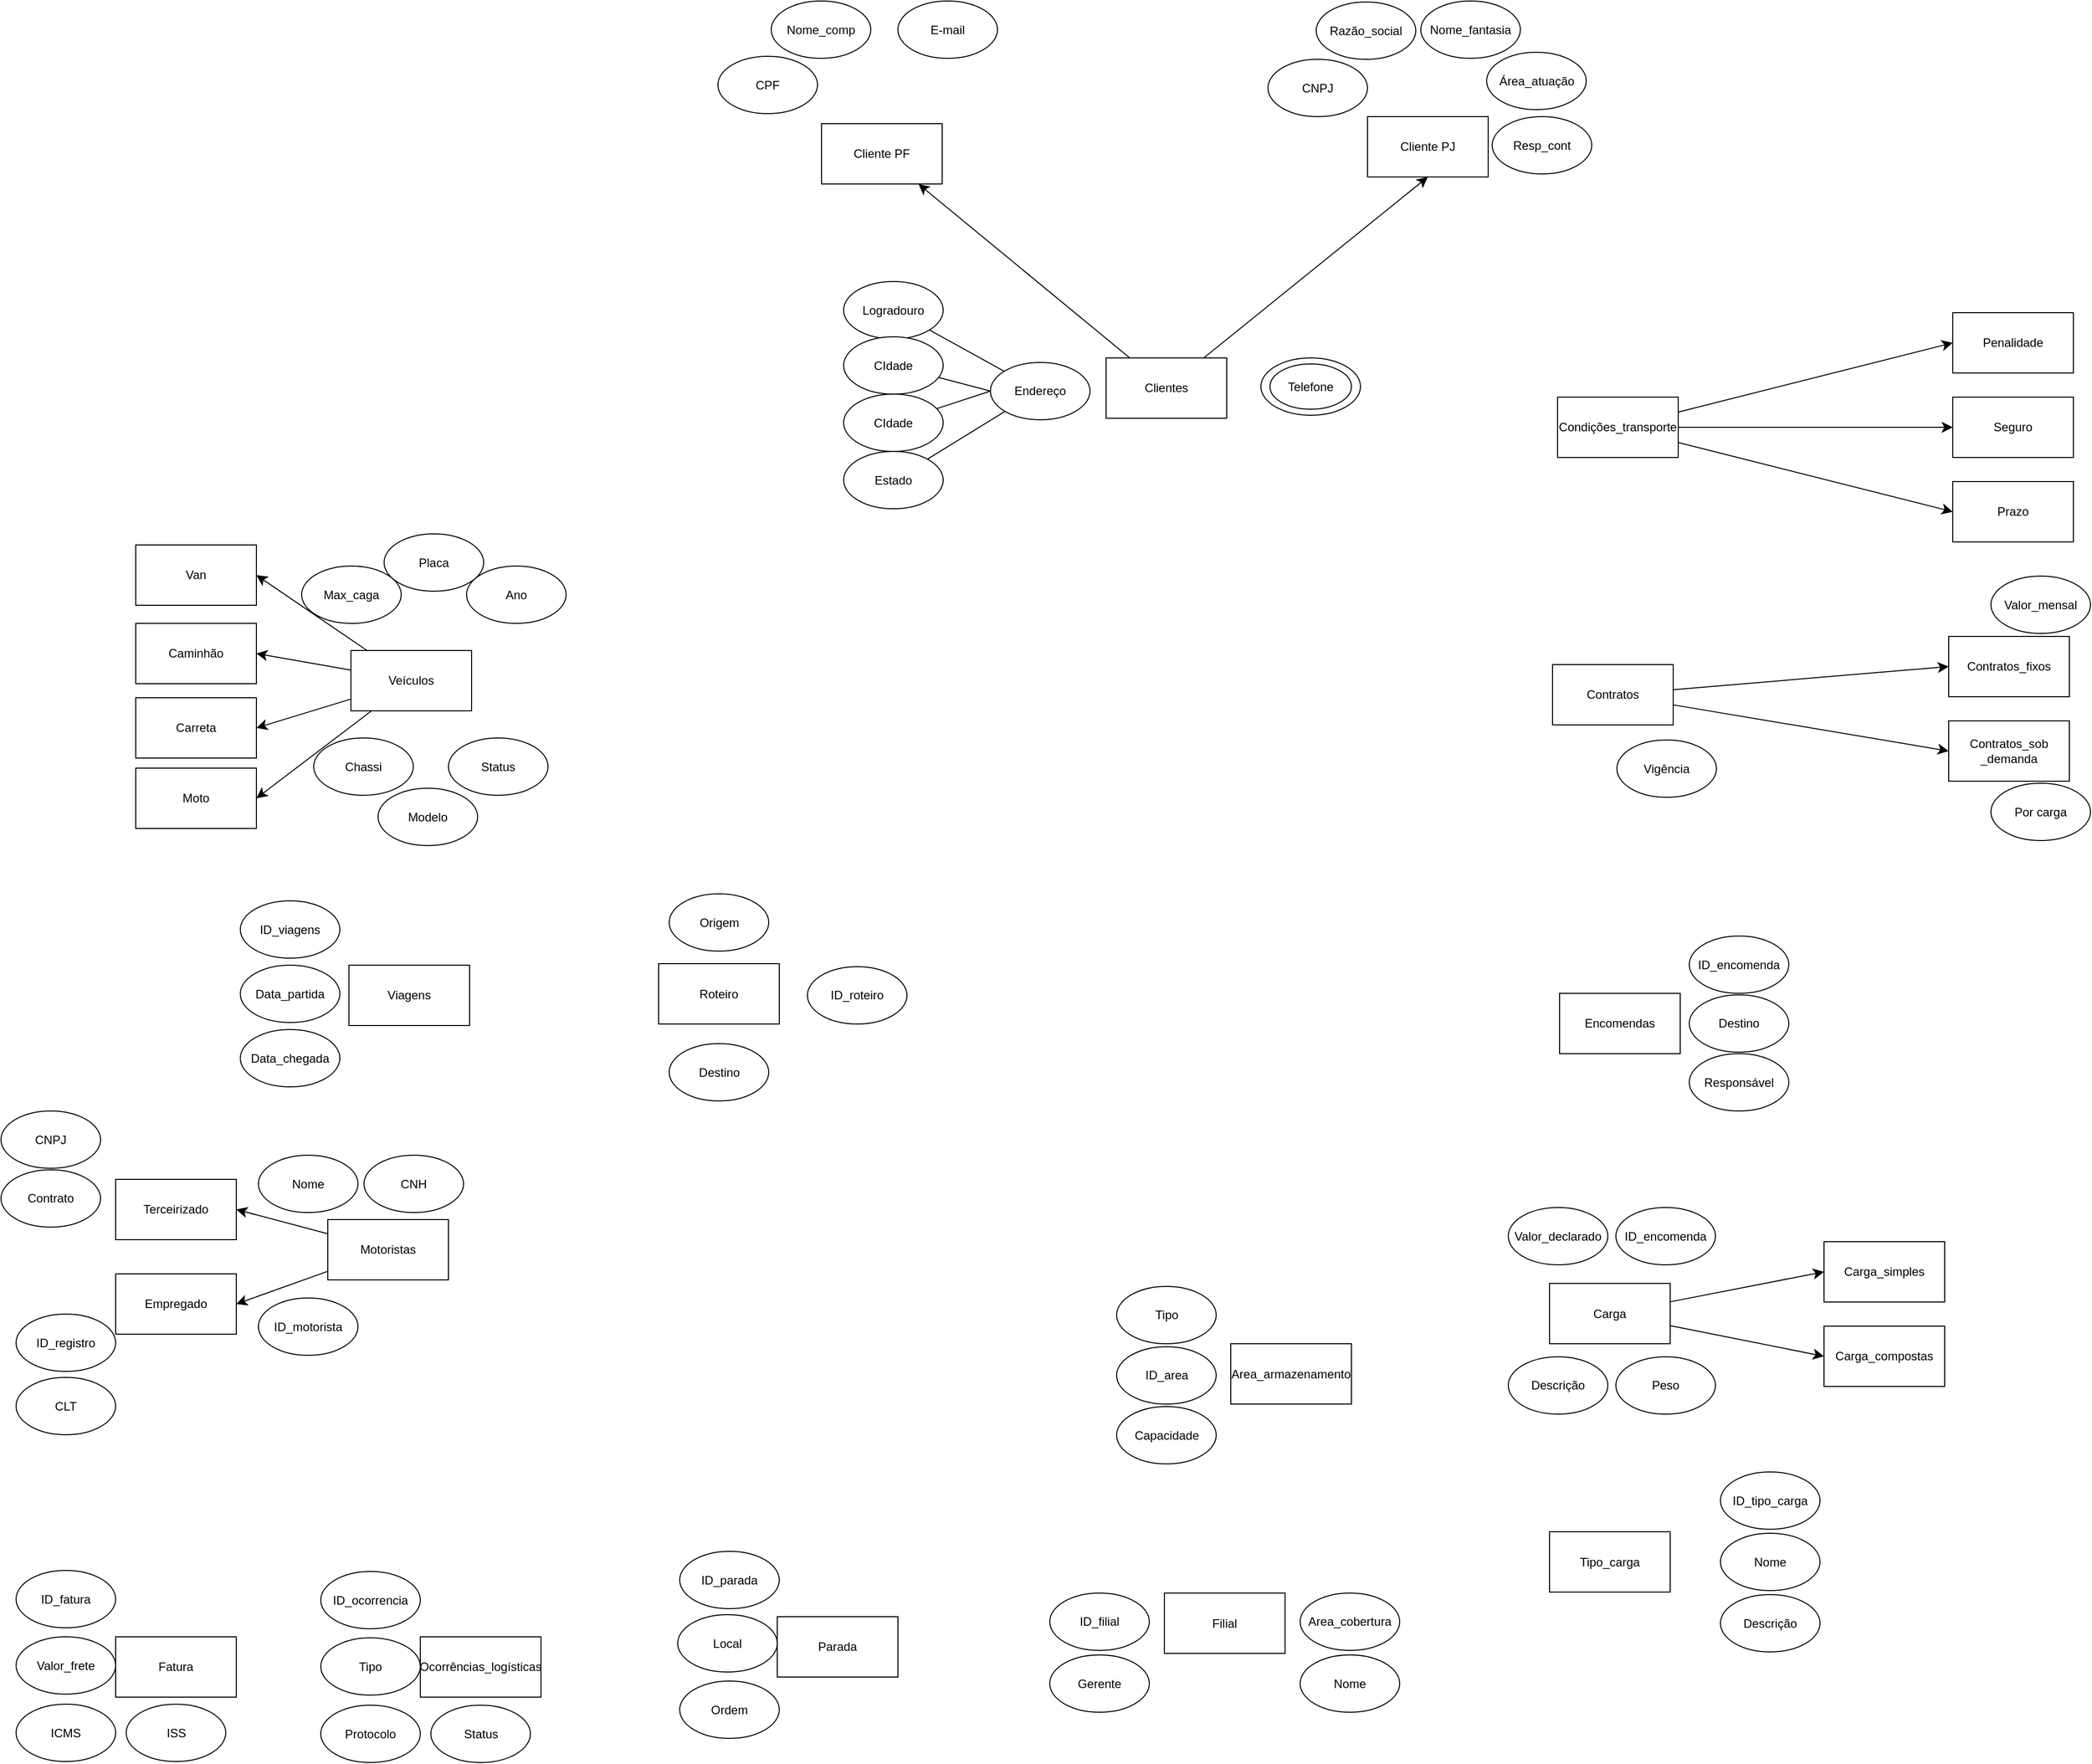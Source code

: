 <mxfile version="26.2.14">
  <diagram name="Página-1" id="iTK0nIs8eEKl5HLrY0HY">
    <mxGraphModel dx="2701" dy="1687" grid="0" gridSize="10" guides="1" tooltips="1" connect="1" arrows="1" fold="1" page="0" pageScale="1" pageWidth="827" pageHeight="1169" math="0" shadow="0">
      <root>
        <mxCell id="0" />
        <mxCell id="1" parent="0" />
        <mxCell id="TubKobpjzzUn3Yk9qgdD-2" value="Cliente PF" style="rounded=0;whiteSpace=wrap;html=1;" vertex="1" parent="1">
          <mxGeometry x="-49" y="-280" width="120" height="60" as="geometry" />
        </mxCell>
        <mxCell id="TubKobpjzzUn3Yk9qgdD-3" value="Cliente PJ" style="rounded=0;whiteSpace=wrap;html=1;" vertex="1" parent="1">
          <mxGeometry x="494" y="-287" width="120" height="60" as="geometry" />
        </mxCell>
        <mxCell id="TubKobpjzzUn3Yk9qgdD-75" style="edgeStyle=none;curved=1;rounded=0;orthogonalLoop=1;jettySize=auto;html=1;entryX=0;entryY=0.5;entryDx=0;entryDy=0;fontSize=12;startSize=8;endSize=8;" edge="1" parent="1" source="TubKobpjzzUn3Yk9qgdD-4" target="TubKobpjzzUn3Yk9qgdD-73">
          <mxGeometry relative="1" as="geometry" />
        </mxCell>
        <mxCell id="TubKobpjzzUn3Yk9qgdD-76" style="edgeStyle=none;curved=1;rounded=0;orthogonalLoop=1;jettySize=auto;html=1;entryX=0;entryY=0.5;entryDx=0;entryDy=0;fontSize=12;startSize=8;endSize=8;" edge="1" parent="1" source="TubKobpjzzUn3Yk9qgdD-4" target="TubKobpjzzUn3Yk9qgdD-74">
          <mxGeometry relative="1" as="geometry" />
        </mxCell>
        <mxCell id="TubKobpjzzUn3Yk9qgdD-4" value="Contratos" style="rounded=0;whiteSpace=wrap;html=1;" vertex="1" parent="1">
          <mxGeometry x="678" y="258" width="120" height="60" as="geometry" />
        </mxCell>
        <mxCell id="TubKobpjzzUn3Yk9qgdD-105" style="edgeStyle=none;curved=1;rounded=0;orthogonalLoop=1;jettySize=auto;html=1;entryX=1;entryY=0.5;entryDx=0;entryDy=0;fontSize=12;startSize=8;endSize=8;" edge="1" parent="1" source="TubKobpjzzUn3Yk9qgdD-5" target="TubKobpjzzUn3Yk9qgdD-103">
          <mxGeometry relative="1" as="geometry" />
        </mxCell>
        <mxCell id="TubKobpjzzUn3Yk9qgdD-106" style="edgeStyle=none;curved=1;rounded=0;orthogonalLoop=1;jettySize=auto;html=1;entryX=1;entryY=0.5;entryDx=0;entryDy=0;fontSize=12;startSize=8;endSize=8;" edge="1" parent="1" source="TubKobpjzzUn3Yk9qgdD-5" target="TubKobpjzzUn3Yk9qgdD-104">
          <mxGeometry relative="1" as="geometry" />
        </mxCell>
        <mxCell id="TubKobpjzzUn3Yk9qgdD-113" style="edgeStyle=none;curved=1;rounded=0;orthogonalLoop=1;jettySize=auto;html=1;entryX=1;entryY=0.5;entryDx=0;entryDy=0;fontSize=12;startSize=8;endSize=8;" edge="1" parent="1" source="TubKobpjzzUn3Yk9qgdD-5" target="TubKobpjzzUn3Yk9qgdD-111">
          <mxGeometry relative="1" as="geometry" />
        </mxCell>
        <mxCell id="TubKobpjzzUn3Yk9qgdD-114" style="edgeStyle=none;curved=1;rounded=0;orthogonalLoop=1;jettySize=auto;html=1;entryX=1;entryY=0.5;entryDx=0;entryDy=0;fontSize=12;startSize=8;endSize=8;" edge="1" parent="1" source="TubKobpjzzUn3Yk9qgdD-5" target="TubKobpjzzUn3Yk9qgdD-112">
          <mxGeometry relative="1" as="geometry" />
        </mxCell>
        <mxCell id="TubKobpjzzUn3Yk9qgdD-5" value="Veículos" style="rounded=0;whiteSpace=wrap;html=1;" vertex="1" parent="1">
          <mxGeometry x="-517" y="244" width="120" height="60" as="geometry" />
        </mxCell>
        <mxCell id="TubKobpjzzUn3Yk9qgdD-109" style="edgeStyle=none;curved=1;rounded=0;orthogonalLoop=1;jettySize=auto;html=1;entryX=1;entryY=0.5;entryDx=0;entryDy=0;fontSize=12;startSize=8;endSize=8;" edge="1" parent="1" source="TubKobpjzzUn3Yk9qgdD-6" target="TubKobpjzzUn3Yk9qgdD-108">
          <mxGeometry relative="1" as="geometry" />
        </mxCell>
        <mxCell id="TubKobpjzzUn3Yk9qgdD-110" style="edgeStyle=none;curved=1;rounded=0;orthogonalLoop=1;jettySize=auto;html=1;entryX=1;entryY=0.5;entryDx=0;entryDy=0;fontSize=12;startSize=8;endSize=8;" edge="1" parent="1" source="TubKobpjzzUn3Yk9qgdD-6" target="TubKobpjzzUn3Yk9qgdD-107">
          <mxGeometry relative="1" as="geometry" />
        </mxCell>
        <mxCell id="TubKobpjzzUn3Yk9qgdD-6" value="Motoristas" style="rounded=0;whiteSpace=wrap;html=1;" vertex="1" parent="1">
          <mxGeometry x="-540" y="810" width="120" height="60" as="geometry" />
        </mxCell>
        <mxCell id="TubKobpjzzUn3Yk9qgdD-7" value="Viagens" style="rounded=0;whiteSpace=wrap;html=1;" vertex="1" parent="1">
          <mxGeometry x="-519" y="557" width="120" height="60" as="geometry" />
        </mxCell>
        <mxCell id="TubKobpjzzUn3Yk9qgdD-8" value="Filial" style="rounded=0;whiteSpace=wrap;html=1;" vertex="1" parent="1">
          <mxGeometry x="292" y="1181.5" width="120" height="60" as="geometry" />
        </mxCell>
        <mxCell id="TubKobpjzzUn3Yk9qgdD-10" value="Fatura" style="rounded=0;whiteSpace=wrap;html=1;" vertex="1" parent="1">
          <mxGeometry x="-751" y="1225" width="120" height="60" as="geometry" />
        </mxCell>
        <mxCell id="TubKobpjzzUn3Yk9qgdD-11" value="Ocorrências_logísticas" style="rounded=0;whiteSpace=wrap;html=1;" vertex="1" parent="1">
          <mxGeometry x="-448" y="1225" width="120" height="60" as="geometry" />
        </mxCell>
        <mxCell id="TubKobpjzzUn3Yk9qgdD-12" value="Parada" style="rounded=0;whiteSpace=wrap;html=1;" vertex="1" parent="1">
          <mxGeometry x="-93" y="1205" width="120" height="60" as="geometry" />
        </mxCell>
        <mxCell id="TubKobpjzzUn3Yk9qgdD-13" value="Endereço" style="ellipse;whiteSpace=wrap;html=1;" vertex="1" parent="1">
          <mxGeometry x="119" y="-42.5" width="99" height="57" as="geometry" />
        </mxCell>
        <mxCell id="TubKobpjzzUn3Yk9qgdD-14" value="E-mail" style="ellipse;whiteSpace=wrap;html=1;" vertex="1" parent="1">
          <mxGeometry x="27" y="-402" width="99" height="57" as="geometry" />
        </mxCell>
        <mxCell id="TubKobpjzzUn3Yk9qgdD-17" value="Nome_comp" style="ellipse;whiteSpace=wrap;html=1;" vertex="1" parent="1">
          <mxGeometry x="-99" y="-402" width="99" height="57" as="geometry" />
        </mxCell>
        <mxCell id="TubKobpjzzUn3Yk9qgdD-18" value="CPF" style="ellipse;whiteSpace=wrap;html=1;" vertex="1" parent="1">
          <mxGeometry x="-152" y="-347" width="99" height="57" as="geometry" />
        </mxCell>
        <mxCell id="TubKobpjzzUn3Yk9qgdD-23" style="rounded=0;orthogonalLoop=1;jettySize=auto;html=1;fontSize=12;startSize=8;endSize=8;endArrow=none;startFill=0;" edge="1" parent="1" source="TubKobpjzzUn3Yk9qgdD-19" target="TubKobpjzzUn3Yk9qgdD-13">
          <mxGeometry relative="1" as="geometry" />
        </mxCell>
        <mxCell id="TubKobpjzzUn3Yk9qgdD-19" value="Logradouro" style="ellipse;whiteSpace=wrap;html=1;" vertex="1" parent="1">
          <mxGeometry x="-27" y="-123" width="99" height="57" as="geometry" />
        </mxCell>
        <mxCell id="TubKobpjzzUn3Yk9qgdD-24" style="rounded=0;orthogonalLoop=1;jettySize=auto;html=1;entryX=0;entryY=0.5;entryDx=0;entryDy=0;fontSize=12;startSize=8;endSize=8;endArrow=none;startFill=0;" edge="1" parent="1" source="TubKobpjzzUn3Yk9qgdD-20" target="TubKobpjzzUn3Yk9qgdD-13">
          <mxGeometry relative="1" as="geometry" />
        </mxCell>
        <mxCell id="TubKobpjzzUn3Yk9qgdD-20" value="CIdade" style="ellipse;whiteSpace=wrap;html=1;" vertex="1" parent="1">
          <mxGeometry x="-27" y="-68" width="99" height="57" as="geometry" />
        </mxCell>
        <mxCell id="TubKobpjzzUn3Yk9qgdD-25" style="rounded=0;orthogonalLoop=1;jettySize=auto;html=1;entryX=0;entryY=0.5;entryDx=0;entryDy=0;fontSize=12;startSize=8;endSize=8;endArrow=none;startFill=0;" edge="1" parent="1" source="TubKobpjzzUn3Yk9qgdD-21" target="TubKobpjzzUn3Yk9qgdD-13">
          <mxGeometry relative="1" as="geometry" />
        </mxCell>
        <mxCell id="TubKobpjzzUn3Yk9qgdD-21" value="CIdade" style="ellipse;whiteSpace=wrap;html=1;" vertex="1" parent="1">
          <mxGeometry x="-27" y="-11" width="99" height="57" as="geometry" />
        </mxCell>
        <mxCell id="TubKobpjzzUn3Yk9qgdD-26" style="rounded=0;orthogonalLoop=1;jettySize=auto;html=1;entryX=0;entryY=1;entryDx=0;entryDy=0;fontSize=12;startSize=8;endSize=8;endArrow=none;startFill=0;" edge="1" parent="1" source="TubKobpjzzUn3Yk9qgdD-22" target="TubKobpjzzUn3Yk9qgdD-13">
          <mxGeometry relative="1" as="geometry" />
        </mxCell>
        <mxCell id="TubKobpjzzUn3Yk9qgdD-22" value="Estado" style="ellipse;whiteSpace=wrap;html=1;" vertex="1" parent="1">
          <mxGeometry x="-27" y="46" width="99" height="57" as="geometry" />
        </mxCell>
        <mxCell id="TubKobpjzzUn3Yk9qgdD-27" value="CNPJ" style="ellipse;whiteSpace=wrap;html=1;" vertex="1" parent="1">
          <mxGeometry x="395" y="-344" width="99" height="57" as="geometry" />
        </mxCell>
        <mxCell id="TubKobpjzzUn3Yk9qgdD-28" value="Razão_social" style="ellipse;whiteSpace=wrap;html=1;" vertex="1" parent="1">
          <mxGeometry x="443" y="-401" width="99" height="57" as="geometry" />
        </mxCell>
        <mxCell id="TubKobpjzzUn3Yk9qgdD-29" value="Nome_fantasia" style="ellipse;whiteSpace=wrap;html=1;" vertex="1" parent="1">
          <mxGeometry x="547" y="-402" width="99" height="57" as="geometry" />
        </mxCell>
        <mxCell id="TubKobpjzzUn3Yk9qgdD-30" value="Área_atuação" style="ellipse;whiteSpace=wrap;html=1;" vertex="1" parent="1">
          <mxGeometry x="612.5" y="-351" width="99" height="57" as="geometry" />
        </mxCell>
        <mxCell id="TubKobpjzzUn3Yk9qgdD-34" value="Encomendas" style="rounded=0;whiteSpace=wrap;html=1;" vertex="1" parent="1">
          <mxGeometry x="685" y="585" width="120" height="60" as="geometry" />
        </mxCell>
        <mxCell id="TubKobpjzzUn3Yk9qgdD-35" value="" style="ellipse;whiteSpace=wrap;html=1;" vertex="1" parent="1">
          <mxGeometry x="388" y="-47" width="99" height="57" as="geometry" />
        </mxCell>
        <mxCell id="TubKobpjzzUn3Yk9qgdD-36" value="Telefone" style="ellipse;whiteSpace=wrap;html=1;" vertex="1" parent="1">
          <mxGeometry x="397" y="-41" width="81" height="45" as="geometry" />
        </mxCell>
        <mxCell id="TubKobpjzzUn3Yk9qgdD-53" style="edgeStyle=none;curved=1;rounded=0;orthogonalLoop=1;jettySize=auto;html=1;fontSize=12;startSize=8;endSize=8;" edge="1" parent="1" source="TubKobpjzzUn3Yk9qgdD-52" target="TubKobpjzzUn3Yk9qgdD-2">
          <mxGeometry relative="1" as="geometry" />
        </mxCell>
        <mxCell id="TubKobpjzzUn3Yk9qgdD-54" style="edgeStyle=none;curved=1;rounded=0;orthogonalLoop=1;jettySize=auto;html=1;entryX=0.5;entryY=1;entryDx=0;entryDy=0;fontSize=12;startSize=8;endSize=8;" edge="1" parent="1" source="TubKobpjzzUn3Yk9qgdD-52" target="TubKobpjzzUn3Yk9qgdD-3">
          <mxGeometry relative="1" as="geometry" />
        </mxCell>
        <mxCell id="TubKobpjzzUn3Yk9qgdD-52" value="Clientes" style="rounded=0;whiteSpace=wrap;html=1;" vertex="1" parent="1">
          <mxGeometry x="234" y="-47" width="120" height="60" as="geometry" />
        </mxCell>
        <mxCell id="TubKobpjzzUn3Yk9qgdD-55" value="Resp_cont" style="ellipse;whiteSpace=wrap;html=1;" vertex="1" parent="1">
          <mxGeometry x="618" y="-287" width="99" height="57" as="geometry" />
        </mxCell>
        <mxCell id="TubKobpjzzUn3Yk9qgdD-64" value="Vigência" style="ellipse;whiteSpace=wrap;html=1;" vertex="1" parent="1">
          <mxGeometry x="742" y="333" width="99" height="57" as="geometry" />
        </mxCell>
        <mxCell id="TubKobpjzzUn3Yk9qgdD-65" value="Valor_mensal" style="ellipse;whiteSpace=wrap;html=1;" vertex="1" parent="1">
          <mxGeometry x="1114" y="170" width="99" height="57" as="geometry" />
        </mxCell>
        <mxCell id="TubKobpjzzUn3Yk9qgdD-115" style="edgeStyle=none;curved=1;rounded=0;orthogonalLoop=1;jettySize=auto;html=1;entryX=0;entryY=0.5;entryDx=0;entryDy=0;fontSize=12;startSize=8;endSize=8;" edge="1" parent="1" source="TubKobpjzzUn3Yk9qgdD-68" target="TubKobpjzzUn3Yk9qgdD-89">
          <mxGeometry relative="1" as="geometry" />
        </mxCell>
        <mxCell id="TubKobpjzzUn3Yk9qgdD-116" style="edgeStyle=none;curved=1;rounded=0;orthogonalLoop=1;jettySize=auto;html=1;entryX=0;entryY=0.5;entryDx=0;entryDy=0;fontSize=12;startSize=8;endSize=8;" edge="1" parent="1" source="TubKobpjzzUn3Yk9qgdD-68" target="TubKobpjzzUn3Yk9qgdD-90">
          <mxGeometry relative="1" as="geometry" />
        </mxCell>
        <mxCell id="TubKobpjzzUn3Yk9qgdD-68" value="Carga" style="rounded=0;whiteSpace=wrap;html=1;" vertex="1" parent="1">
          <mxGeometry x="675" y="873.5" width="120" height="60" as="geometry" />
        </mxCell>
        <mxCell id="TubKobpjzzUn3Yk9qgdD-70" value="Descrição" style="ellipse;whiteSpace=wrap;html=1;" vertex="1" parent="1">
          <mxGeometry x="634" y="946.5" width="99" height="57" as="geometry" />
        </mxCell>
        <mxCell id="TubKobpjzzUn3Yk9qgdD-71" value="ID_encomenda" style="ellipse;whiteSpace=wrap;html=1;" vertex="1" parent="1">
          <mxGeometry x="741" y="798" width="99" height="57" as="geometry" />
        </mxCell>
        <mxCell id="TubKobpjzzUn3Yk9qgdD-72" value="Peso" style="ellipse;whiteSpace=wrap;html=1;" vertex="1" parent="1">
          <mxGeometry x="741" y="946.5" width="99" height="57" as="geometry" />
        </mxCell>
        <mxCell id="TubKobpjzzUn3Yk9qgdD-73" value="Contratos_fixos" style="rounded=0;whiteSpace=wrap;html=1;" vertex="1" parent="1">
          <mxGeometry x="1072" y="230" width="120" height="60" as="geometry" />
        </mxCell>
        <mxCell id="TubKobpjzzUn3Yk9qgdD-74" value="Contratos_sob&lt;div&gt;_demanda&lt;/div&gt;" style="rounded=0;whiteSpace=wrap;html=1;" vertex="1" parent="1">
          <mxGeometry x="1072" y="314" width="120" height="60" as="geometry" />
        </mxCell>
        <mxCell id="TubKobpjzzUn3Yk9qgdD-77" value="Por carga" style="ellipse;whiteSpace=wrap;html=1;" vertex="1" parent="1">
          <mxGeometry x="1114" y="376" width="99" height="57" as="geometry" />
        </mxCell>
        <mxCell id="TubKobpjzzUn3Yk9qgdD-85" style="edgeStyle=none;curved=1;rounded=0;orthogonalLoop=1;jettySize=auto;html=1;entryX=0;entryY=0.5;entryDx=0;entryDy=0;fontSize=12;startSize=8;endSize=8;" edge="1" parent="1" source="TubKobpjzzUn3Yk9qgdD-78" target="TubKobpjzzUn3Yk9qgdD-83">
          <mxGeometry relative="1" as="geometry" />
        </mxCell>
        <mxCell id="TubKobpjzzUn3Yk9qgdD-86" style="edgeStyle=none;curved=1;rounded=0;orthogonalLoop=1;jettySize=auto;html=1;fontSize=12;startSize=8;endSize=8;" edge="1" parent="1" source="TubKobpjzzUn3Yk9qgdD-78" target="TubKobpjzzUn3Yk9qgdD-81">
          <mxGeometry relative="1" as="geometry" />
        </mxCell>
        <mxCell id="TubKobpjzzUn3Yk9qgdD-87" style="edgeStyle=none;curved=1;rounded=0;orthogonalLoop=1;jettySize=auto;html=1;entryX=0;entryY=0.5;entryDx=0;entryDy=0;fontSize=12;startSize=8;endSize=8;" edge="1" parent="1" source="TubKobpjzzUn3Yk9qgdD-78" target="TubKobpjzzUn3Yk9qgdD-82">
          <mxGeometry relative="1" as="geometry" />
        </mxCell>
        <mxCell id="TubKobpjzzUn3Yk9qgdD-78" value="Condições_transporte" style="rounded=0;whiteSpace=wrap;html=1;" vertex="1" parent="1">
          <mxGeometry x="683" y="-8" width="120" height="60" as="geometry" />
        </mxCell>
        <mxCell id="TubKobpjzzUn3Yk9qgdD-81" value="Seguro" style="rounded=0;whiteSpace=wrap;html=1;" vertex="1" parent="1">
          <mxGeometry x="1076" y="-8" width="120" height="60" as="geometry" />
        </mxCell>
        <mxCell id="TubKobpjzzUn3Yk9qgdD-82" value="Prazo" style="rounded=0;whiteSpace=wrap;html=1;" vertex="1" parent="1">
          <mxGeometry x="1076" y="76" width="120" height="60" as="geometry" />
        </mxCell>
        <mxCell id="TubKobpjzzUn3Yk9qgdD-83" value="Penalidade" style="rounded=0;whiteSpace=wrap;html=1;" vertex="1" parent="1">
          <mxGeometry x="1076" y="-92" width="120" height="60" as="geometry" />
        </mxCell>
        <mxCell id="TubKobpjzzUn3Yk9qgdD-84" style="edgeStyle=none;curved=1;rounded=0;orthogonalLoop=1;jettySize=auto;html=1;exitX=1;exitY=1;exitDx=0;exitDy=0;fontSize=12;startSize=8;endSize=8;" edge="1" parent="1" source="TubKobpjzzUn3Yk9qgdD-72" target="TubKobpjzzUn3Yk9qgdD-72">
          <mxGeometry relative="1" as="geometry" />
        </mxCell>
        <mxCell id="TubKobpjzzUn3Yk9qgdD-88" value="Valor_declarado" style="ellipse;whiteSpace=wrap;html=1;" vertex="1" parent="1">
          <mxGeometry x="634" y="798" width="99" height="57" as="geometry" />
        </mxCell>
        <mxCell id="TubKobpjzzUn3Yk9qgdD-89" value="Carga_simples" style="rounded=0;whiteSpace=wrap;html=1;" vertex="1" parent="1">
          <mxGeometry x="948" y="832" width="120" height="60" as="geometry" />
        </mxCell>
        <mxCell id="TubKobpjzzUn3Yk9qgdD-90" value="Carga_compostas" style="rounded=0;whiteSpace=wrap;html=1;" vertex="1" parent="1">
          <mxGeometry x="948" y="916" width="120" height="60" as="geometry" />
        </mxCell>
        <mxCell id="TubKobpjzzUn3Yk9qgdD-92" value="ID_tipo_carga" style="ellipse;whiteSpace=wrap;html=1;" vertex="1" parent="1">
          <mxGeometry x="845" y="1061" width="99" height="57" as="geometry" />
        </mxCell>
        <mxCell id="TubKobpjzzUn3Yk9qgdD-94" value="Tipo_carga" style="rounded=0;whiteSpace=wrap;html=1;" vertex="1" parent="1">
          <mxGeometry x="675" y="1120.5" width="120" height="60" as="geometry" />
        </mxCell>
        <mxCell id="TubKobpjzzUn3Yk9qgdD-101" value="Nome" style="ellipse;whiteSpace=wrap;html=1;" vertex="1" parent="1">
          <mxGeometry x="845" y="1122" width="99" height="57" as="geometry" />
        </mxCell>
        <mxCell id="TubKobpjzzUn3Yk9qgdD-102" value="Descrição" style="ellipse;whiteSpace=wrap;html=1;" vertex="1" parent="1">
          <mxGeometry x="845" y="1183" width="99" height="57" as="geometry" />
        </mxCell>
        <mxCell id="TubKobpjzzUn3Yk9qgdD-103" value="Caminhão" style="rounded=0;whiteSpace=wrap;html=1;" vertex="1" parent="1">
          <mxGeometry x="-731" y="217" width="120" height="60" as="geometry" />
        </mxCell>
        <mxCell id="TubKobpjzzUn3Yk9qgdD-104" value="Van" style="rounded=0;whiteSpace=wrap;html=1;" vertex="1" parent="1">
          <mxGeometry x="-731" y="139" width="120" height="60" as="geometry" />
        </mxCell>
        <mxCell id="TubKobpjzzUn3Yk9qgdD-107" value="Empregado" style="rounded=0;whiteSpace=wrap;html=1;" vertex="1" parent="1">
          <mxGeometry x="-751" y="864" width="120" height="60" as="geometry" />
        </mxCell>
        <mxCell id="TubKobpjzzUn3Yk9qgdD-108" value="Terceirizado" style="rounded=0;whiteSpace=wrap;html=1;" vertex="1" parent="1">
          <mxGeometry x="-751" y="770" width="120" height="60" as="geometry" />
        </mxCell>
        <mxCell id="TubKobpjzzUn3Yk9qgdD-111" value="Carreta" style="rounded=0;whiteSpace=wrap;html=1;" vertex="1" parent="1">
          <mxGeometry x="-731" y="291" width="120" height="60" as="geometry" />
        </mxCell>
        <mxCell id="TubKobpjzzUn3Yk9qgdD-112" value="Moto" style="rounded=0;whiteSpace=wrap;html=1;" vertex="1" parent="1">
          <mxGeometry x="-731" y="361" width="120" height="60" as="geometry" />
        </mxCell>
        <mxCell id="TubKobpjzzUn3Yk9qgdD-122" value="ID_encomenda" style="ellipse;whiteSpace=wrap;html=1;" vertex="1" parent="1">
          <mxGeometry x="814" y="528" width="99" height="57" as="geometry" />
        </mxCell>
        <mxCell id="TubKobpjzzUn3Yk9qgdD-123" value="Destino" style="ellipse;whiteSpace=wrap;html=1;" vertex="1" parent="1">
          <mxGeometry x="814" y="586.5" width="99" height="57" as="geometry" />
        </mxCell>
        <mxCell id="TubKobpjzzUn3Yk9qgdD-125" value="Responsável" style="ellipse;whiteSpace=wrap;html=1;" vertex="1" parent="1">
          <mxGeometry x="814" y="645" width="99" height="57" as="geometry" />
        </mxCell>
        <mxCell id="TubKobpjzzUn3Yk9qgdD-129" value="Placa" style="ellipse;whiteSpace=wrap;html=1;" vertex="1" parent="1">
          <mxGeometry x="-484" y="128" width="99" height="57" as="geometry" />
        </mxCell>
        <mxCell id="TubKobpjzzUn3Yk9qgdD-131" value="Chassi" style="ellipse;whiteSpace=wrap;html=1;" vertex="1" parent="1">
          <mxGeometry x="-554" y="331" width="99" height="57" as="geometry" />
        </mxCell>
        <mxCell id="TubKobpjzzUn3Yk9qgdD-133" value="Ano" style="ellipse;whiteSpace=wrap;html=1;" vertex="1" parent="1">
          <mxGeometry x="-402" y="160" width="99" height="57" as="geometry" />
        </mxCell>
        <mxCell id="TubKobpjzzUn3Yk9qgdD-135" value="Modelo" style="ellipse;whiteSpace=wrap;html=1;" vertex="1" parent="1">
          <mxGeometry x="-490" y="381" width="99" height="57" as="geometry" />
        </mxCell>
        <mxCell id="TubKobpjzzUn3Yk9qgdD-146" value="Max_caga" style="ellipse;whiteSpace=wrap;html=1;" vertex="1" parent="1">
          <mxGeometry x="-566" y="160" width="99" height="57" as="geometry" />
        </mxCell>
        <mxCell id="TubKobpjzzUn3Yk9qgdD-148" value="Status" style="ellipse;whiteSpace=wrap;html=1;" vertex="1" parent="1">
          <mxGeometry x="-420" y="331" width="99" height="57" as="geometry" />
        </mxCell>
        <mxCell id="TubKobpjzzUn3Yk9qgdD-150" value="CLT" style="ellipse;whiteSpace=wrap;html=1;" vertex="1" parent="1">
          <mxGeometry x="-850" y="967" width="99" height="57" as="geometry" />
        </mxCell>
        <mxCell id="TubKobpjzzUn3Yk9qgdD-151" value="ID_registro" style="ellipse;whiteSpace=wrap;html=1;" vertex="1" parent="1">
          <mxGeometry x="-850" y="904" width="99" height="57" as="geometry" />
        </mxCell>
        <mxCell id="TubKobpjzzUn3Yk9qgdD-152" value="CNPJ" style="ellipse;whiteSpace=wrap;html=1;" vertex="1" parent="1">
          <mxGeometry x="-865" y="702" width="99" height="57" as="geometry" />
        </mxCell>
        <mxCell id="TubKobpjzzUn3Yk9qgdD-153" value="Contrato" style="ellipse;whiteSpace=wrap;html=1;" vertex="1" parent="1">
          <mxGeometry x="-865" y="760.5" width="99" height="57" as="geometry" />
        </mxCell>
        <mxCell id="TubKobpjzzUn3Yk9qgdD-155" value="CNH" style="ellipse;whiteSpace=wrap;html=1;" vertex="1" parent="1">
          <mxGeometry x="-504" y="746" width="99" height="57" as="geometry" />
        </mxCell>
        <mxCell id="TubKobpjzzUn3Yk9qgdD-156" value="ID_motorista" style="ellipse;whiteSpace=wrap;html=1;" vertex="1" parent="1">
          <mxGeometry x="-609" y="888" width="99" height="57" as="geometry" />
        </mxCell>
        <mxCell id="TubKobpjzzUn3Yk9qgdD-157" value="Nome&lt;span style=&quot;color: rgba(0, 0, 0, 0); font-family: monospace; font-size: 0px; text-align: start; text-wrap-mode: nowrap;&quot;&gt;%3CmxGraphModel%3E%3Croot%3E%3CmxCell%20id%3D%220%22%2F%3E%3CmxCell%20id%3D%221%22%20parent%3D%220%22%2F%3E%3CmxCell%20id%3D%222%22%20value%3D%22CLT%22%20style%3D%22ellipse%3BwhiteSpace%3Dwrap%3Bhtml%3D1%3B%22%20vertex%3D%221%22%20parent%3D%221%22%3E%3CmxGeometry%20x%3D%22-746%22%20y%3D%22702%22%20width%3D%2299%22%20height%3D%2257%22%20as%3D%22geometry%22%2F%3E%3C%2FmxCell%3E%3C%2Froot%3E%3C%2FmxGraphModel%3E&lt;/span&gt;" style="ellipse;whiteSpace=wrap;html=1;" vertex="1" parent="1">
          <mxGeometry x="-609" y="746" width="99" height="57" as="geometry" />
        </mxCell>
        <mxCell id="TubKobpjzzUn3Yk9qgdD-158" value="ID_viagens" style="ellipse;whiteSpace=wrap;html=1;" vertex="1" parent="1">
          <mxGeometry x="-627" y="493" width="99" height="57" as="geometry" />
        </mxCell>
        <mxCell id="TubKobpjzzUn3Yk9qgdD-159" value="Data_partida" style="ellipse;whiteSpace=wrap;html=1;" vertex="1" parent="1">
          <mxGeometry x="-627" y="557" width="99" height="57" as="geometry" />
        </mxCell>
        <mxCell id="TubKobpjzzUn3Yk9qgdD-160" value="Data_chegada" style="ellipse;whiteSpace=wrap;html=1;" vertex="1" parent="1">
          <mxGeometry x="-627" y="621" width="99" height="57" as="geometry" />
        </mxCell>
        <mxCell id="TubKobpjzzUn3Yk9qgdD-161" value="Roteiro" style="rounded=0;whiteSpace=wrap;html=1;" vertex="1" parent="1">
          <mxGeometry x="-211" y="555.5" width="120" height="60" as="geometry" />
        </mxCell>
        <mxCell id="TubKobpjzzUn3Yk9qgdD-162" value="ID_roteiro" style="ellipse;whiteSpace=wrap;html=1;" vertex="1" parent="1">
          <mxGeometry x="-63" y="558.5" width="99" height="57" as="geometry" />
        </mxCell>
        <mxCell id="TubKobpjzzUn3Yk9qgdD-163" value="Origem" style="ellipse;whiteSpace=wrap;html=1;" vertex="1" parent="1">
          <mxGeometry x="-200.5" y="486" width="99" height="57" as="geometry" />
        </mxCell>
        <mxCell id="TubKobpjzzUn3Yk9qgdD-164" value="Destino" style="ellipse;whiteSpace=wrap;html=1;" vertex="1" parent="1">
          <mxGeometry x="-200.5" y="635" width="99" height="57" as="geometry" />
        </mxCell>
        <mxCell id="TubKobpjzzUn3Yk9qgdD-165" value="Area_cobertura" style="ellipse;whiteSpace=wrap;html=1;" vertex="1" parent="1">
          <mxGeometry x="427" y="1181.5" width="99" height="57" as="geometry" />
        </mxCell>
        <mxCell id="TubKobpjzzUn3Yk9qgdD-166" value="Gerente" style="ellipse;whiteSpace=wrap;html=1;" vertex="1" parent="1">
          <mxGeometry x="178" y="1243" width="99" height="57" as="geometry" />
        </mxCell>
        <mxCell id="TubKobpjzzUn3Yk9qgdD-167" value="Nome" style="ellipse;whiteSpace=wrap;html=1;" vertex="1" parent="1">
          <mxGeometry x="427" y="1243" width="99" height="57" as="geometry" />
        </mxCell>
        <mxCell id="TubKobpjzzUn3Yk9qgdD-168" value="ID_filial" style="ellipse;whiteSpace=wrap;html=1;" vertex="1" parent="1">
          <mxGeometry x="178" y="1181.5" width="99" height="57" as="geometry" />
        </mxCell>
        <mxCell id="TubKobpjzzUn3Yk9qgdD-170" value="ICMS" style="ellipse;whiteSpace=wrap;html=1;" vertex="1" parent="1">
          <mxGeometry x="-850" y="1292" width="99" height="57" as="geometry" />
        </mxCell>
        <mxCell id="TubKobpjzzUn3Yk9qgdD-172" value="Ordem" style="ellipse;whiteSpace=wrap;html=1;" vertex="1" parent="1">
          <mxGeometry x="-190" y="1269" width="99" height="57" as="geometry" />
        </mxCell>
        <mxCell id="TubKobpjzzUn3Yk9qgdD-174" value="Area_armazenamento" style="rounded=0;whiteSpace=wrap;html=1;" vertex="1" parent="1">
          <mxGeometry x="358" y="933.5" width="120" height="60" as="geometry" />
        </mxCell>
        <mxCell id="TubKobpjzzUn3Yk9qgdD-176" value="ID_area" style="ellipse;whiteSpace=wrap;html=1;" vertex="1" parent="1">
          <mxGeometry x="244.5" y="936.5" width="99" height="57" as="geometry" />
        </mxCell>
        <mxCell id="TubKobpjzzUn3Yk9qgdD-177" value="Tipo" style="ellipse;whiteSpace=wrap;html=1;" vertex="1" parent="1">
          <mxGeometry x="244.5" y="876.5" width="99" height="57" as="geometry" />
        </mxCell>
        <mxCell id="TubKobpjzzUn3Yk9qgdD-178" value="Capacidade" style="ellipse;whiteSpace=wrap;html=1;" vertex="1" parent="1">
          <mxGeometry x="244.5" y="996" width="99" height="57" as="geometry" />
        </mxCell>
        <mxCell id="TubKobpjzzUn3Yk9qgdD-180" value="Valor_frete" style="ellipse;whiteSpace=wrap;html=1;" vertex="1" parent="1">
          <mxGeometry x="-850" y="1225" width="99" height="57" as="geometry" />
        </mxCell>
        <mxCell id="TubKobpjzzUn3Yk9qgdD-181" value="ISS" style="ellipse;whiteSpace=wrap;html=1;" vertex="1" parent="1">
          <mxGeometry x="-740.5" y="1292" width="99" height="57" as="geometry" />
        </mxCell>
        <mxCell id="TubKobpjzzUn3Yk9qgdD-182" value="ID_fatura" style="ellipse;whiteSpace=wrap;html=1;" vertex="1" parent="1">
          <mxGeometry x="-850" y="1159" width="99" height="57" as="geometry" />
        </mxCell>
        <mxCell id="TubKobpjzzUn3Yk9qgdD-184" value="Protocolo" style="ellipse;whiteSpace=wrap;html=1;" vertex="1" parent="1">
          <mxGeometry x="-547" y="1293" width="99" height="57" as="geometry" />
        </mxCell>
        <mxCell id="TubKobpjzzUn3Yk9qgdD-185" value="Tipo" style="ellipse;whiteSpace=wrap;html=1;" vertex="1" parent="1">
          <mxGeometry x="-547" y="1226" width="99" height="57" as="geometry" />
        </mxCell>
        <mxCell id="TubKobpjzzUn3Yk9qgdD-186" value="Status" style="ellipse;whiteSpace=wrap;html=1;" vertex="1" parent="1">
          <mxGeometry x="-437.5" y="1293" width="99" height="57" as="geometry" />
        </mxCell>
        <mxCell id="TubKobpjzzUn3Yk9qgdD-187" value="ID_ocorrencia" style="ellipse;whiteSpace=wrap;html=1;" vertex="1" parent="1">
          <mxGeometry x="-547" y="1160" width="99" height="57" as="geometry" />
        </mxCell>
        <mxCell id="TubKobpjzzUn3Yk9qgdD-190" value="Local" style="ellipse;whiteSpace=wrap;html=1;" vertex="1" parent="1">
          <mxGeometry x="-192" y="1203" width="99" height="57" as="geometry" />
        </mxCell>
        <mxCell id="TubKobpjzzUn3Yk9qgdD-192" value="ID_parada" style="ellipse;whiteSpace=wrap;html=1;" vertex="1" parent="1">
          <mxGeometry x="-190" y="1140" width="99" height="57" as="geometry" />
        </mxCell>
      </root>
    </mxGraphModel>
  </diagram>
</mxfile>
